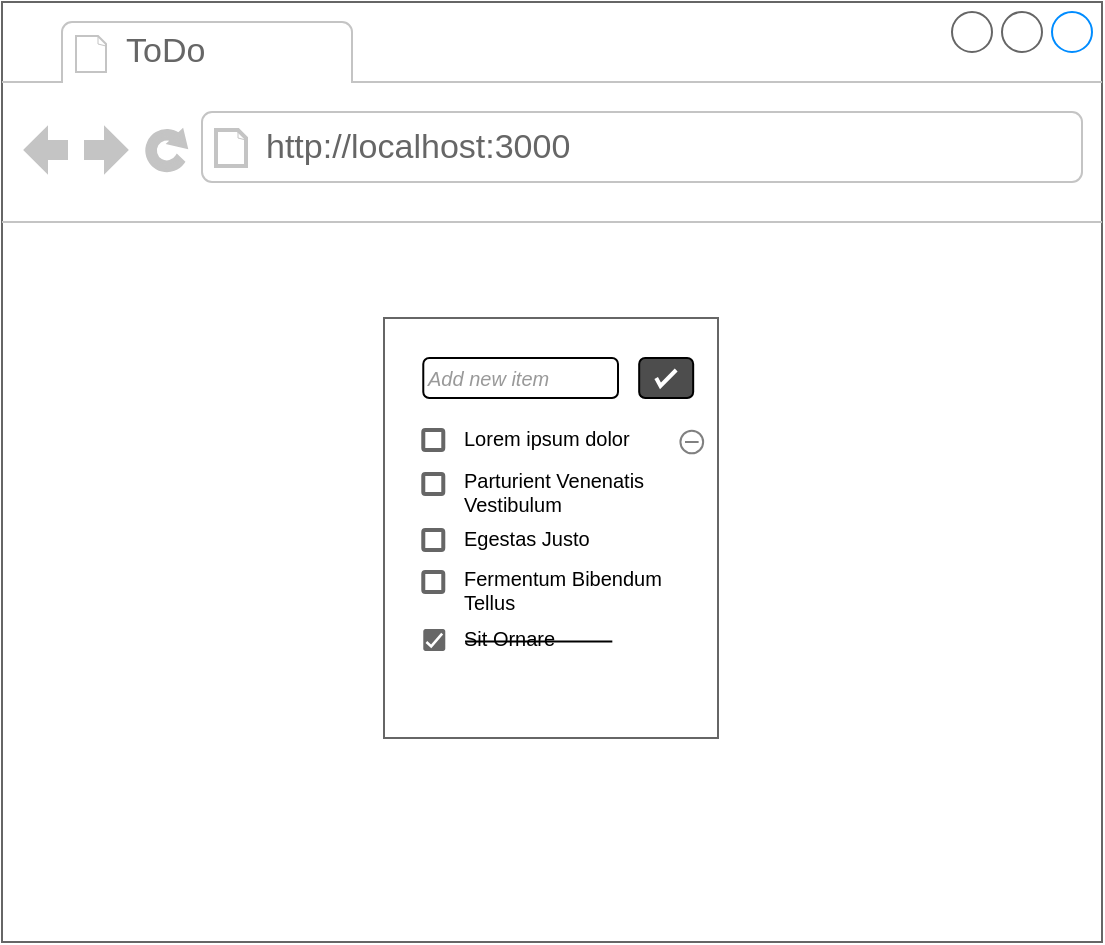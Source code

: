 <mxfile version="12.9.3" type="device"><diagram id="lnwgOBANPjvLLVl4BKsL" name="Page-1"><mxGraphModel dx="541" dy="359" grid="0" gridSize="10" guides="1" tooltips="1" connect="1" arrows="1" fold="1" page="1" pageScale="1" pageWidth="827" pageHeight="1169" math="0" shadow="0"><root><mxCell id="0"/><mxCell id="1" parent="0"/><mxCell id="85SX-HqwijmMFiQLex5W-2" value="" style="strokeWidth=1;shadow=0;dashed=0;align=center;html=1;shape=mxgraph.mockup.containers.browserWindow;rSize=0;strokeColor=#666666;strokeColor2=#008cff;strokeColor3=#c4c4c4;mainText=,;recursiveResize=0;movable=0;resizable=0;rotatable=0;deletable=0;editable=0;connectable=0;verticalAlign=top;" vertex="1" parent="1"><mxGeometry x="139" y="40" width="550" height="470" as="geometry"/></mxCell><mxCell id="85SX-HqwijmMFiQLex5W-3" value="ToDo" style="strokeWidth=1;shadow=0;dashed=0;align=center;html=1;shape=mxgraph.mockup.containers.anchor;fontSize=17;fontColor=#666666;align=left;" vertex="1" parent="85SX-HqwijmMFiQLex5W-2"><mxGeometry x="60" y="12" width="110" height="26" as="geometry"/></mxCell><mxCell id="85SX-HqwijmMFiQLex5W-4" value="http://localhost:3000" style="strokeWidth=1;shadow=0;dashed=0;align=center;html=1;shape=mxgraph.mockup.containers.anchor;rSize=0;fontSize=17;fontColor=#666666;align=left;" vertex="1" parent="85SX-HqwijmMFiQLex5W-2"><mxGeometry x="130" y="60" width="250" height="26" as="geometry"/></mxCell><mxCell id="85SX-HqwijmMFiQLex5W-1" value="" style="rounded=0;whiteSpace=wrap;html=1;strokeColor=#666666;movable=1;resizable=1;rotatable=1;deletable=1;editable=1;connectable=1;" vertex="1" parent="85SX-HqwijmMFiQLex5W-2"><mxGeometry x="191" y="158" width="167" height="210" as="geometry"/></mxCell><mxCell id="85SX-HqwijmMFiQLex5W-46" value="" style="group" vertex="1" connectable="0" parent="85SX-HqwijmMFiQLex5W-2"><mxGeometry x="210.641" y="208" width="139.945" height="120" as="geometry"/></mxCell><mxCell id="85SX-HqwijmMFiQLex5W-7" value="Lorem ipsum dolor" style="text;html=1;strokeColor=none;fillColor=none;align=left;verticalAlign=middle;whiteSpace=wrap;rounded=0;fontSize=10;" vertex="1" parent="85SX-HqwijmMFiQLex5W-46"><mxGeometry x="18.414" width="121.531" height="20" as="geometry"/></mxCell><mxCell id="85SX-HqwijmMFiQLex5W-52" value="" style="group" vertex="1" connectable="0" parent="85SX-HqwijmMFiQLex5W-46"><mxGeometry y="6" width="139.945" height="114" as="geometry"/></mxCell><mxCell id="85SX-HqwijmMFiQLex5W-5" value="" style="dashed=0;labelPosition=right;align=left;shape=mxgraph.gmdl.checkbox;strokeColor=#666666;fillColor=none;strokeWidth=2;aspect=fixed;" vertex="1" parent="85SX-HqwijmMFiQLex5W-52"><mxGeometry width="10" height="10" as="geometry"/></mxCell><mxCell id="85SX-HqwijmMFiQLex5W-10" value="" style="dashed=0;labelPosition=right;align=left;shape=mxgraph.gmdl.checkbox;strokeColor=#666666;fillColor=none;strokeWidth=2;aspect=fixed;" vertex="1" parent="85SX-HqwijmMFiQLex5W-52"><mxGeometry y="22" width="10" height="10" as="geometry"/></mxCell><mxCell id="85SX-HqwijmMFiQLex5W-11" value="Parturient Venenatis Vestibulum" style="text;html=1;strokeColor=none;fillColor=none;align=left;verticalAlign=middle;whiteSpace=wrap;rounded=0;fontSize=10;" vertex="1" parent="85SX-HqwijmMFiQLex5W-52"><mxGeometry x="18.414" y="21" width="121.531" height="20" as="geometry"/></mxCell><mxCell id="85SX-HqwijmMFiQLex5W-12" value="" style="dashed=0;labelPosition=right;align=left;shape=mxgraph.gmdl.checkbox;strokeColor=#666666;fillColor=none;strokeWidth=2;aspect=fixed;" vertex="1" parent="85SX-HqwijmMFiQLex5W-52"><mxGeometry y="50" width="10" height="10" as="geometry"/></mxCell><mxCell id="85SX-HqwijmMFiQLex5W-13" value="Egestas Justo" style="text;html=1;strokeColor=none;fillColor=none;align=left;verticalAlign=middle;whiteSpace=wrap;rounded=0;fontSize=10;" vertex="1" parent="85SX-HqwijmMFiQLex5W-52"><mxGeometry x="18.414" y="44" width="121.531" height="20" as="geometry"/></mxCell><mxCell id="85SX-HqwijmMFiQLex5W-14" value="" style="dashed=0;labelPosition=right;align=left;shape=mxgraph.gmdl.checkbox;strokeColor=#666666;fillColor=none;strokeWidth=2;aspect=fixed;" vertex="1" parent="85SX-HqwijmMFiQLex5W-52"><mxGeometry y="71" width="10" height="10" as="geometry"/></mxCell><mxCell id="85SX-HqwijmMFiQLex5W-15" value="Fermentum Bibendum Tellus" style="text;html=1;strokeColor=none;fillColor=none;align=left;verticalAlign=middle;whiteSpace=wrap;rounded=0;fontSize=10;" vertex="1" parent="85SX-HqwijmMFiQLex5W-52"><mxGeometry x="18.414" y="70" width="121.531" height="20" as="geometry"/></mxCell><mxCell id="85SX-HqwijmMFiQLex5W-41" value="Sit Ornare" style="text;html=1;strokeColor=none;fillColor=none;align=left;verticalAlign=middle;whiteSpace=wrap;rounded=0;fontSize=10;" vertex="1" parent="85SX-HqwijmMFiQLex5W-52"><mxGeometry x="18.414" y="94" width="121.531" height="20" as="geometry"/></mxCell><mxCell id="85SX-HqwijmMFiQLex5W-43" value="" style="dashed=0;labelPosition=right;align=left;shape=mxgraph.gmdl.checkbox;strokeColor=none;fillColor=#676767;strokeWidth=2;aspect=fixed;fontSize=10;" vertex="1" parent="85SX-HqwijmMFiQLex5W-52"><mxGeometry y="99.5" width="11" height="11" as="geometry"/></mxCell><mxCell id="85SX-HqwijmMFiQLex5W-44" value="" style="endArrow=none;html=1;fontSize=10;" edge="1" parent="85SX-HqwijmMFiQLex5W-52"><mxGeometry width="50" height="50" relative="1" as="geometry"><mxPoint x="20.869" y="105.71" as="sourcePoint"/><mxPoint x="94.524" y="105.71" as="targetPoint"/></mxGeometry></mxCell><mxCell id="85SX-HqwijmMFiQLex5W-58" value="" style="html=1;verticalLabelPosition=bottom;align=center;labelBackgroundColor=#ffffff;verticalAlign=top;strokeWidth=1;strokeColor=#808080;shadow=0;dashed=0;shape=mxgraph.ios7.icons.delete;fillColor=none;fontSize=10;" vertex="1" parent="85SX-HqwijmMFiQLex5W-46"><mxGeometry x="128.58" y="6.32" width="11.36" height="11.36" as="geometry"/></mxCell><mxCell id="85SX-HqwijmMFiQLex5W-51" value="&lt;i&gt;&lt;font color=&quot;#999999&quot;&gt;Add new item&lt;/font&gt;&lt;/i&gt;" style="rounded=1;whiteSpace=wrap;html=1;strokeColor=#000000;fontSize=10;align=left;" vertex="1" parent="85SX-HqwijmMFiQLex5W-2"><mxGeometry x="210.64" y="178" width="97.36" height="20" as="geometry"/></mxCell><mxCell id="85SX-HqwijmMFiQLex5W-56" value="" style="group" vertex="1" connectable="0" parent="85SX-HqwijmMFiQLex5W-2"><mxGeometry x="323.59" y="178" width="27" height="20" as="geometry"/></mxCell><mxCell id="85SX-HqwijmMFiQLex5W-57" value="" style="group" vertex="1" connectable="0" parent="85SX-HqwijmMFiQLex5W-56"><mxGeometry x="-5" width="27" height="20" as="geometry"/></mxCell><mxCell id="85SX-HqwijmMFiQLex5W-54" value="" style="rounded=1;whiteSpace=wrap;html=1;strokeColor=#000000;fontSize=10;align=left;fillColor=#4D4D4D;" vertex="1" parent="85SX-HqwijmMFiQLex5W-57"><mxGeometry width="27" height="20" as="geometry"/></mxCell><mxCell id="85SX-HqwijmMFiQLex5W-55" value="" style="html=1;verticalLabelPosition=bottom;labelBackgroundColor=#ffffff;verticalAlign=top;shadow=0;dashed=0;strokeWidth=2;shape=mxgraph.ios7.misc.check;strokeColor=#FFFFFF;fontSize=10;align=left;" vertex="1" parent="85SX-HqwijmMFiQLex5W-57"><mxGeometry x="8.5" y="6" width="10" height="8" as="geometry"/></mxCell></root></mxGraphModel></diagram></mxfile>